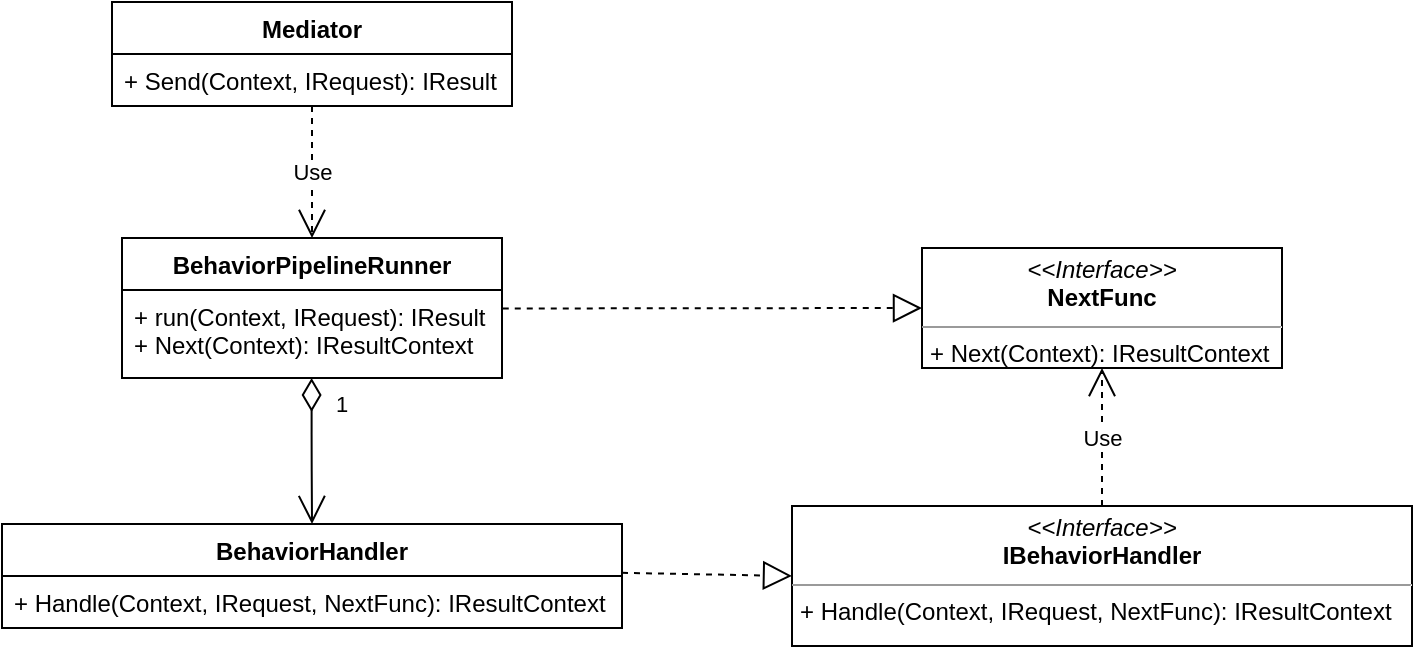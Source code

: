 <mxfile version="14.4.4" type="device"><diagram id="C5RBs43oDa-KdzZeNtuy" name="Page-1"><mxGraphModel dx="716" dy="426" grid="1" gridSize="10" guides="1" tooltips="1" connect="1" arrows="1" fold="1" page="1" pageScale="1" pageWidth="827" pageHeight="1169" math="0" shadow="0"><root><mxCell id="WIyWlLk6GJQsqaUBKTNV-0"/><mxCell id="WIyWlLk6GJQsqaUBKTNV-1" parent="WIyWlLk6GJQsqaUBKTNV-0"/><mxCell id="BdfxP7oHrGiFybTaC3pF-0" value="Mediator" style="swimlane;fontStyle=1;align=center;verticalAlign=top;childLayout=stackLayout;horizontal=1;startSize=26;horizontalStack=0;resizeParent=1;resizeParentMax=0;resizeLast=0;collapsible=1;marginBottom=0;" parent="WIyWlLk6GJQsqaUBKTNV-1" vertex="1"><mxGeometry x="100" y="190" width="200" height="52" as="geometry"/></mxCell><mxCell id="BdfxP7oHrGiFybTaC3pF-3" value="+ Send(Context, IRequest): IResult" style="text;strokeColor=none;fillColor=none;align=left;verticalAlign=top;spacingLeft=4;spacingRight=4;overflow=hidden;rotatable=0;points=[[0,0.5],[1,0.5]];portConstraint=eastwest;" parent="BdfxP7oHrGiFybTaC3pF-0" vertex="1"><mxGeometry y="26" width="200" height="26" as="geometry"/></mxCell><mxCell id="BdfxP7oHrGiFybTaC3pF-4" value="&lt;p style=&quot;margin: 0px ; margin-top: 4px ; text-align: center&quot;&gt;&lt;i&gt;&amp;lt;&amp;lt;Interface&amp;gt;&amp;gt;&lt;/i&gt;&lt;br&gt;&lt;b&gt;IBehaviorHandler&lt;/b&gt;&lt;/p&gt;&lt;hr size=&quot;1&quot;&gt;&lt;p style=&quot;margin: 0px ; margin-left: 4px&quot;&gt;+ Handle(Context, IRequest, NextFunc): IResultContext&lt;/p&gt;" style="verticalAlign=top;align=left;overflow=fill;fontSize=12;fontFamily=Helvetica;html=1;" parent="WIyWlLk6GJQsqaUBKTNV-1" vertex="1"><mxGeometry x="440" y="442" width="310" height="70" as="geometry"/></mxCell><mxCell id="BdfxP7oHrGiFybTaC3pF-8" value="&lt;p style=&quot;margin: 0px ; margin-top: 4px ; text-align: center&quot;&gt;&lt;i&gt;&amp;lt;&amp;lt;Interface&amp;gt;&amp;gt;&lt;/i&gt;&lt;br&gt;&lt;b&gt;NextFunc&lt;br&gt;&lt;/b&gt;&lt;/p&gt;&lt;hr size=&quot;1&quot;&gt;&lt;p style=&quot;margin: 0px ; margin-left: 4px&quot;&gt;+ Next(Context): IResultContext&lt;/p&gt;" style="verticalAlign=top;align=left;overflow=fill;fontSize=12;fontFamily=Helvetica;html=1;" parent="WIyWlLk6GJQsqaUBKTNV-1" vertex="1"><mxGeometry x="505" y="313" width="180" height="60" as="geometry"/></mxCell><mxCell id="iumrMkEvUdpm2dEnxzlZ-0" value="BehaviorHandler" style="swimlane;fontStyle=1;align=center;verticalAlign=top;childLayout=stackLayout;horizontal=1;startSize=26;horizontalStack=0;resizeParent=1;resizeParentMax=0;resizeLast=0;collapsible=1;marginBottom=0;" vertex="1" parent="WIyWlLk6GJQsqaUBKTNV-1"><mxGeometry x="45" y="451" width="310" height="52" as="geometry"/></mxCell><mxCell id="iumrMkEvUdpm2dEnxzlZ-3" value="+ Handle(Context, IRequest, NextFunc): IResultContext" style="text;strokeColor=none;fillColor=none;align=left;verticalAlign=top;spacingLeft=4;spacingRight=4;overflow=hidden;rotatable=0;points=[[0,0.5],[1,0.5]];portConstraint=eastwest;" vertex="1" parent="iumrMkEvUdpm2dEnxzlZ-0"><mxGeometry y="26" width="310" height="26" as="geometry"/></mxCell><mxCell id="iumrMkEvUdpm2dEnxzlZ-5" value="" style="endArrow=block;dashed=1;endFill=0;endSize=12;html=1;exitX=1;exitY=-0.061;exitDx=0;exitDy=0;entryX=0;entryY=0.5;entryDx=0;entryDy=0;exitPerimeter=0;" edge="1" parent="WIyWlLk6GJQsqaUBKTNV-1" source="iumrMkEvUdpm2dEnxzlZ-3" target="BdfxP7oHrGiFybTaC3pF-4"><mxGeometry width="160" relative="1" as="geometry"><mxPoint x="380" y="461" as="sourcePoint"/><mxPoint x="390" y="321" as="targetPoint"/></mxGeometry></mxCell><mxCell id="iumrMkEvUdpm2dEnxzlZ-10" value="BehaviorPipelineRunner" style="swimlane;fontStyle=1;align=center;verticalAlign=top;childLayout=stackLayout;horizontal=1;startSize=26;horizontalStack=0;resizeParent=1;resizeParentMax=0;resizeLast=0;collapsible=1;marginBottom=0;" vertex="1" parent="WIyWlLk6GJQsqaUBKTNV-1"><mxGeometry x="105" y="308" width="190" height="70" as="geometry"/></mxCell><mxCell id="iumrMkEvUdpm2dEnxzlZ-13" value="+ run(Context, IRequest): IResult&#10;+ Next(Context): IResultContext" style="text;strokeColor=none;fillColor=none;align=left;verticalAlign=top;spacingLeft=4;spacingRight=4;overflow=hidden;rotatable=0;points=[[0,0.5],[1,0.5]];portConstraint=eastwest;" vertex="1" parent="iumrMkEvUdpm2dEnxzlZ-10"><mxGeometry y="26" width="190" height="44" as="geometry"/></mxCell><mxCell id="iumrMkEvUdpm2dEnxzlZ-15" value="Use" style="endArrow=open;endSize=12;dashed=1;html=1;exitX=0.5;exitY=1;exitDx=0;exitDy=0;entryX=0.5;entryY=0;entryDx=0;entryDy=0;" edge="1" parent="WIyWlLk6GJQsqaUBKTNV-1" source="BdfxP7oHrGiFybTaC3pF-0" target="iumrMkEvUdpm2dEnxzlZ-10"><mxGeometry width="160" relative="1" as="geometry"><mxPoint x="128.73" y="349.912" as="sourcePoint"/><mxPoint x="182.229" y="400" as="targetPoint"/></mxGeometry></mxCell><mxCell id="iumrMkEvUdpm2dEnxzlZ-17" value="" style="endArrow=block;dashed=1;endFill=0;endSize=12;html=1;exitX=1.002;exitY=0.21;exitDx=0;exitDy=0;entryX=0;entryY=0.5;entryDx=0;entryDy=0;exitPerimeter=0;" edge="1" parent="WIyWlLk6GJQsqaUBKTNV-1" source="iumrMkEvUdpm2dEnxzlZ-13" target="BdfxP7oHrGiFybTaC3pF-8"><mxGeometry width="160" relative="1" as="geometry"><mxPoint x="320" y="298" as="sourcePoint"/><mxPoint x="480" y="298" as="targetPoint"/></mxGeometry></mxCell><mxCell id="iumrMkEvUdpm2dEnxzlZ-18" value="Use" style="endArrow=open;endSize=12;dashed=1;html=1;entryX=0.5;entryY=1;entryDx=0;entryDy=0;" edge="1" parent="WIyWlLk6GJQsqaUBKTNV-1" source="BdfxP7oHrGiFybTaC3pF-4" target="BdfxP7oHrGiFybTaC3pF-8"><mxGeometry width="160" relative="1" as="geometry"><mxPoint x="430" y="388" as="sourcePoint"/><mxPoint x="590" y="388" as="targetPoint"/></mxGeometry></mxCell><mxCell id="iumrMkEvUdpm2dEnxzlZ-19" value="1" style="endArrow=open;html=1;endSize=12;startArrow=diamondThin;startSize=14;startFill=0;edgeStyle=orthogonalEdgeStyle;align=left;verticalAlign=bottom;entryX=0.5;entryY=0;entryDx=0;entryDy=0;exitX=0.499;exitY=1;exitDx=0;exitDy=0;exitPerimeter=0;" edge="1" parent="WIyWlLk6GJQsqaUBKTNV-1" source="iumrMkEvUdpm2dEnxzlZ-13" target="iumrMkEvUdpm2dEnxzlZ-0"><mxGeometry x="-0.399" y="10" relative="1" as="geometry"><mxPoint x="200" y="410" as="sourcePoint"/><mxPoint x="360" y="410" as="targetPoint"/><mxPoint as="offset"/></mxGeometry></mxCell></root></mxGraphModel></diagram></mxfile>